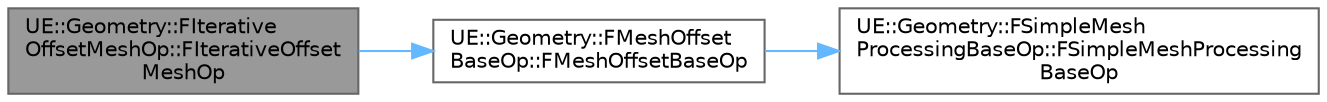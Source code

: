 digraph "UE::Geometry::FIterativeOffsetMeshOp::FIterativeOffsetMeshOp"
{
 // INTERACTIVE_SVG=YES
 // LATEX_PDF_SIZE
  bgcolor="transparent";
  edge [fontname=Helvetica,fontsize=10,labelfontname=Helvetica,labelfontsize=10];
  node [fontname=Helvetica,fontsize=10,shape=box,height=0.2,width=0.4];
  rankdir="LR";
  Node1 [id="Node000001",label="UE::Geometry::FIterative\lOffsetMeshOp::FIterativeOffset\lMeshOp",height=0.2,width=0.4,color="gray40", fillcolor="grey60", style="filled", fontcolor="black",tooltip=" "];
  Node1 -> Node2 [id="edge1_Node000001_Node000002",color="steelblue1",style="solid",tooltip=" "];
  Node2 [id="Node000002",label="UE::Geometry::FMeshOffset\lBaseOp::FMeshOffsetBaseOp",height=0.2,width=0.4,color="grey40", fillcolor="white", style="filled",URL="$d6/d81/classUE_1_1Geometry_1_1FMeshOffsetBaseOp.html#aa3b975171e3c215dea39e8d0a3b3701e",tooltip=" "];
  Node2 -> Node3 [id="edge2_Node000002_Node000003",color="steelblue1",style="solid",tooltip=" "];
  Node3 [id="Node000003",label="UE::Geometry::FSimpleMesh\lProcessingBaseOp::FSimpleMeshProcessing\lBaseOp",height=0.2,width=0.4,color="grey40", fillcolor="white", style="filled",URL="$d9/ddb/classUE_1_1Geometry_1_1FSimpleMeshProcessingBaseOp.html#ab90809d38573dbe4d0355430d19fe652",tooltip=" "];
}

